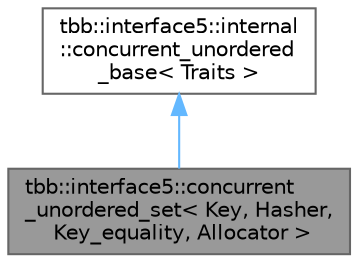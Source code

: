 digraph "tbb::interface5::concurrent_unordered_set&lt; Key, Hasher, Key_equality, Allocator &gt;"
{
 // LATEX_PDF_SIZE
  bgcolor="transparent";
  edge [fontname=Helvetica,fontsize=10,labelfontname=Helvetica,labelfontsize=10];
  node [fontname=Helvetica,fontsize=10,shape=box,height=0.2,width=0.4];
  Node1 [id="Node000001",label="tbb::interface5::concurrent\l_unordered_set\< Key, Hasher,\l Key_equality, Allocator \>",height=0.2,width=0.4,color="gray40", fillcolor="grey60", style="filled", fontcolor="black",tooltip=" "];
  Node2 -> Node1 [id="edge1_Node000001_Node000002",dir="back",color="steelblue1",style="solid",tooltip=" "];
  Node2 [id="Node000002",label="tbb::interface5::internal\l::concurrent_unordered\l_base\< Traits \>",height=0.2,width=0.4,color="gray40", fillcolor="white", style="filled",URL="$classtbb_1_1interface5_1_1internal_1_1concurrent__unordered__base.html",tooltip=" "];
}
